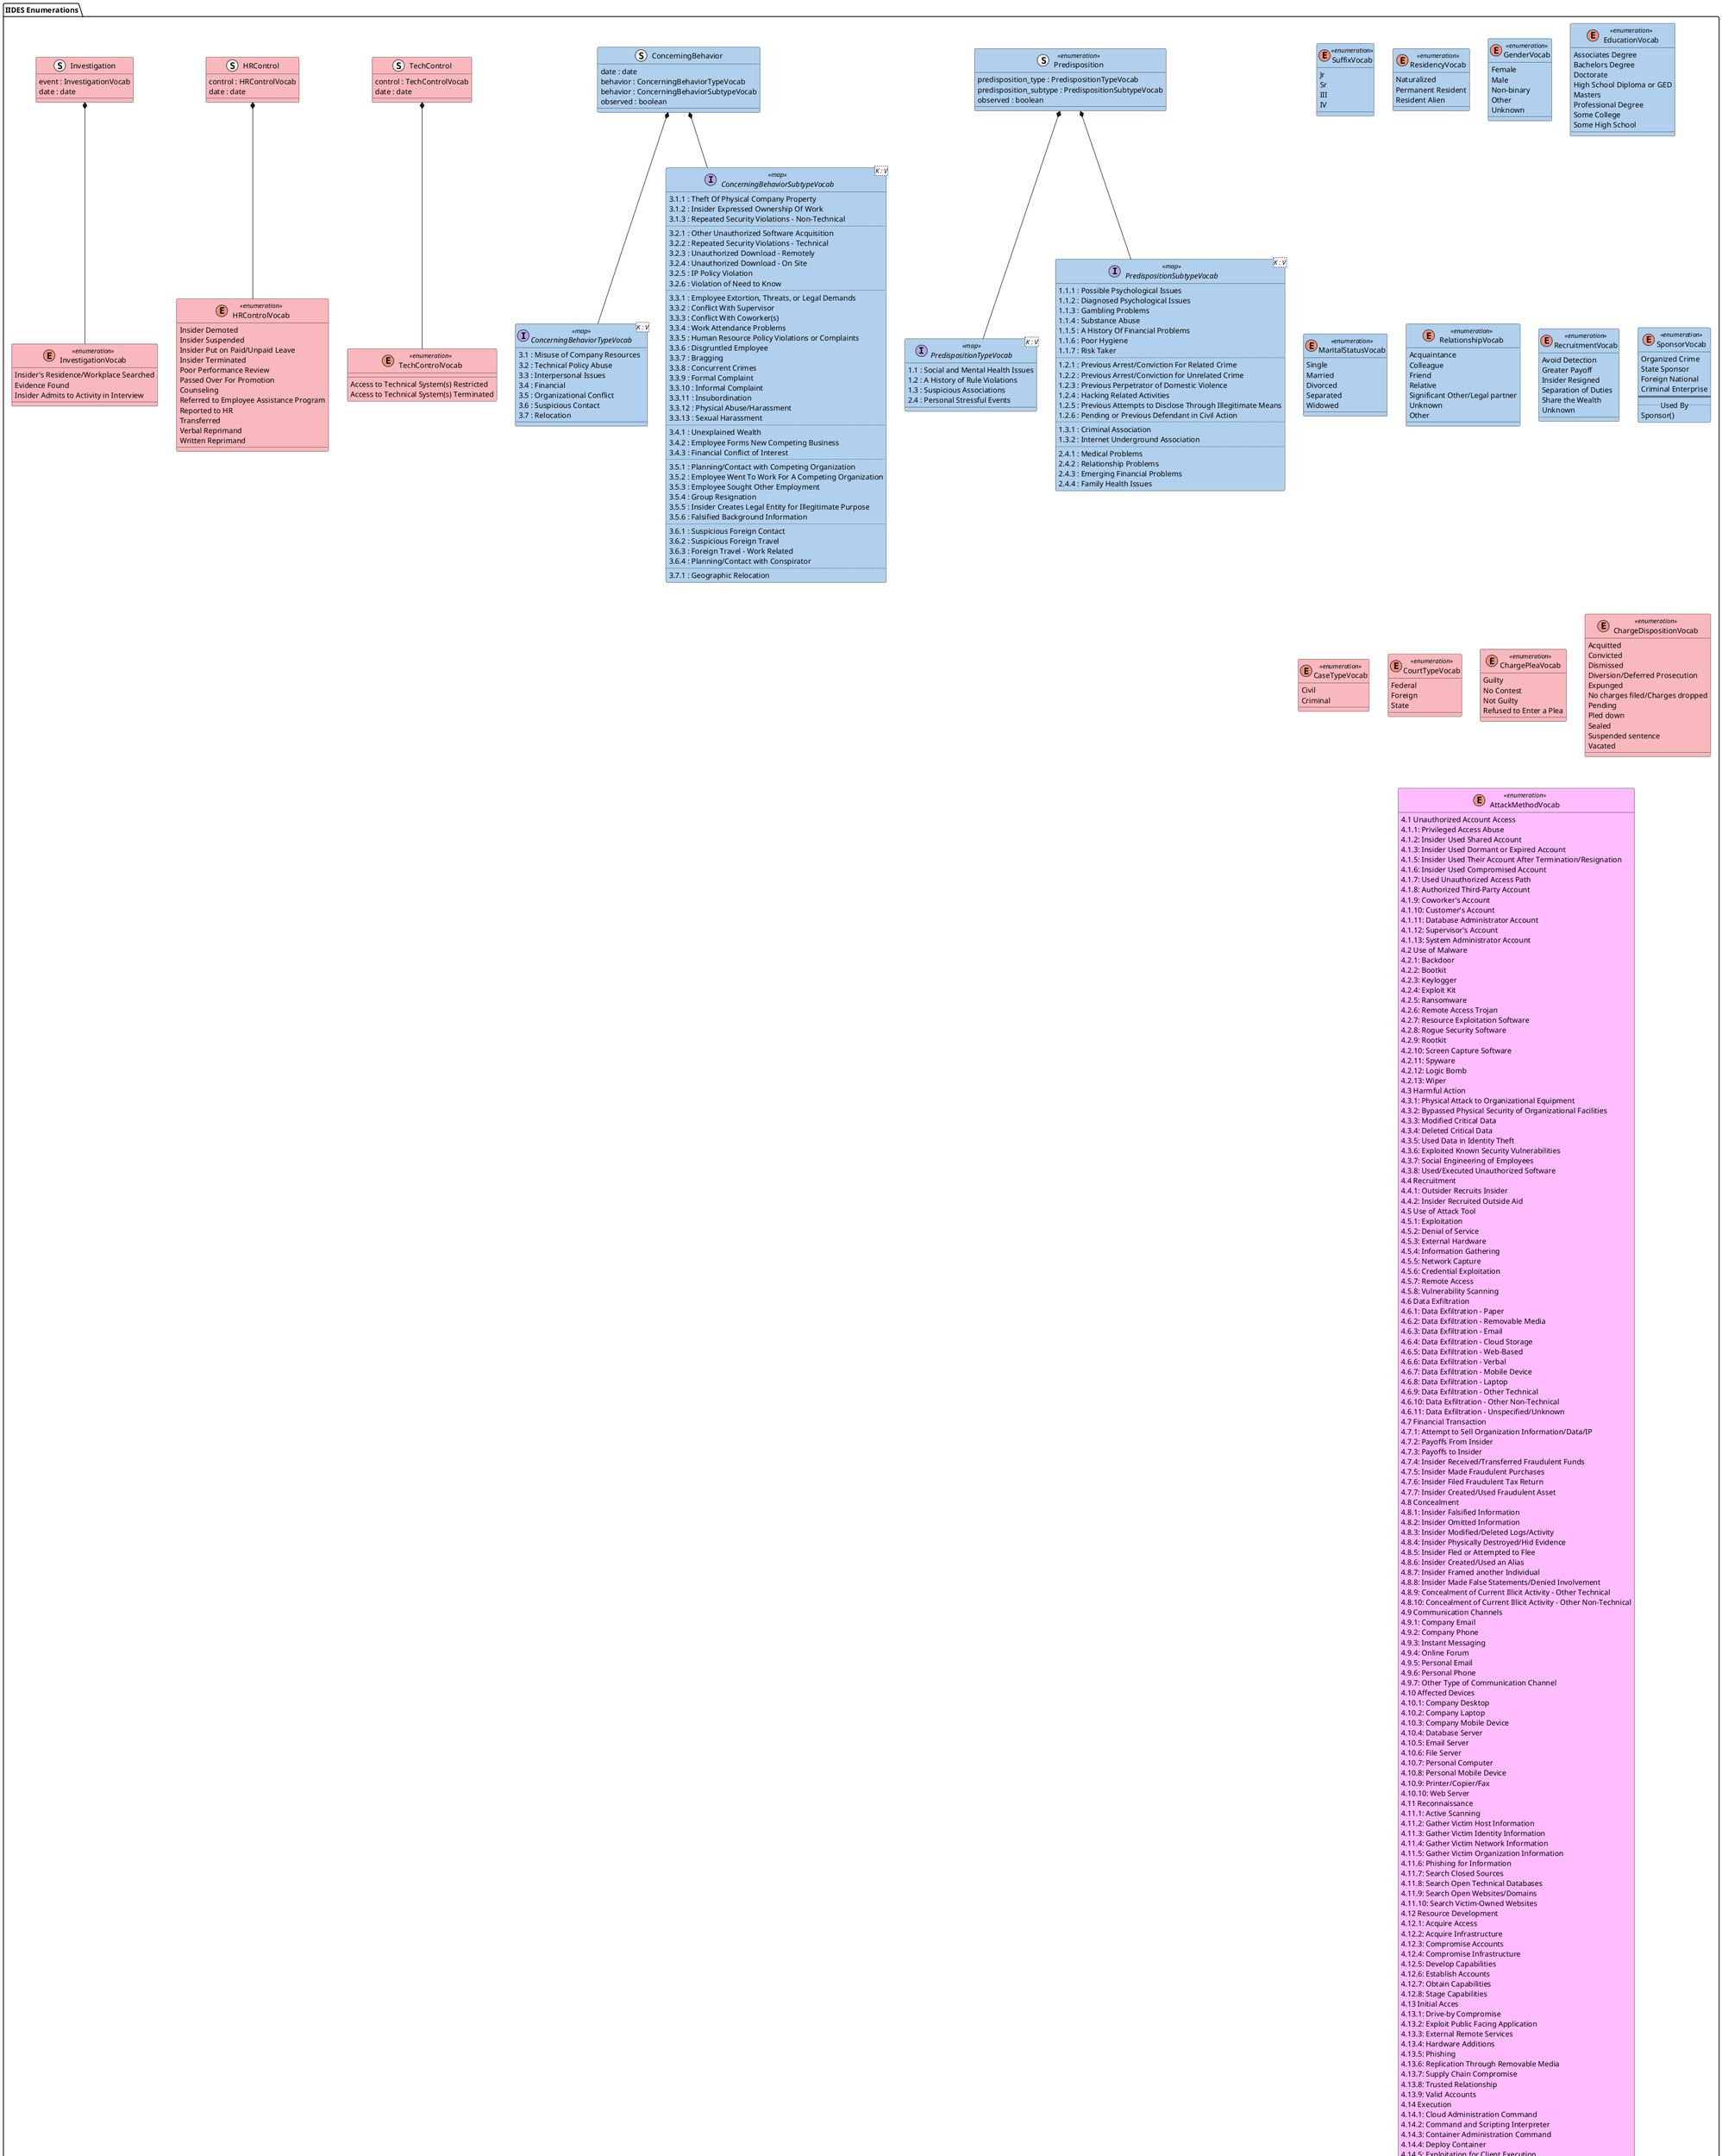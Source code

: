 @startuml IIDES_Enumerations
package "IIDES Enumerations" #FFF {

    enum SuffixVocab <<enumeration>> #b0d0ed {
        Jr
        Sr
        III
        IV
    }
    enum ResidencyVocab <<enumeration>> #b0d0ed {
        Naturalized
        Permanent Resident
        Resident Alien
    }
    enum GenderVocab <<enumeration>> #b0d0ed {
        Female
        Male
        Non-binary
        Other
        Unknown
    }
    enum EducationVocab <<enumeration>> #b0d0ed {
        Associates Degree
        Bachelors Degree
        Doctorate
        High School Diploma or GED
        Masters
        Professional Degree
        Some College
        Some High School
    }
    enum MaritalStatusVocab <<enumeration>> #b0d0ed {
        Single
        Married
        Divorced
        Separated
        Widowed
    }
    struct Predisposition <<enumeration>> #b0d0ed {
        predisposition_type : PredispositionTypeVocab
        predisposition_subtype : PredispositionSubtypeVocab
        observed : boolean
    }
    interface PredispositionTypeVocab<K : V> <<map>> #b0d0ed {
        1.1 : Social and Mental Health Issues
        1.2 : A History of Rule Violations
        1.3 : Suspicious Associations
        2.4 : Personal Stressful Events
    }
    interface PredispositionSubtypeVocab<K : V> <<map>> #b0d0ed {
        1.1.1 : Possible Psychological Issues
        1.1.2 : Diagnosed Psychological Issues
        1.1.3 : Gambling Problems
        1.1.4 : Substance Abuse
        1.1.5 : A History Of Financial Problems
        1.1.6 : Poor Hygiene
        1.1.7 : Risk Taker
        ..
        1.2.1 : Previous Arrest/Conviction For Related Crime
        1.2.2 : Previous Arrest/Conviction for Unrelated Crime
        1.2.3 : Previous Perpetrator of Domestic Violence
        1.2.4 : Hacking Related Activities
        1.2.5 : Previous Attempts to Disclose Through Illegitimate Means
        1.2.6 : Pending or Previous Defendant in Civil Action
        ..
        1.3.1 : Criminal Association
        1.3.2 : Internet Underground Association
        ..
        2.4.1 : Medical Problems
        2.4.2 : Relationship Problems
        2.4.3 : Emerging Financial Problems
        2.4.4 : Family Health Issues
    }
    Predisposition *-- PredispositionTypeVocab
    Predisposition *-- PredispositionSubtypeVocab
    struct ConcerningBehavior #b0d0ed {
        date : date
        behavior : ConcerningBehaviorTypeVocab
        behavior : ConcerningBehaviorSubtypeVocab
        observed : boolean
    }
    interface ConcerningBehaviorTypeVocab<K : V> <<map>> #b0d0ed {
        3.1 : Misuse of Company Resources
        3.2 : Technical Policy Abuse
        3.3 : Interpersonal Issues
        3.4 : Financial
        3.5 : Organizational Conflict
        3.6 : Suspicious Contact
        3.7 : Relocation
    }
    interface ConcerningBehaviorSubtypeVocab<K : V> <<map>> #b0d0ed {
        3.1.1 : Theft Of Physical Company Property
        3.1.2 : Insider Expressed Ownership Of Work
        3.1.3 : Repeated Security Violations - Non-Technical
        ..
        3.2.1 : Other Unauthorized Software Acquisition
        3.2.2 : Repeated Security Violations - Technical
        3.2.3 : Unauthorized Download - Remotely
        3.2.4 : Unauthorized Download - On Site
        3.2.5 : IP Policy Violation
        3.2.6 : Violation of Need to Know
        ..
        3.3.1 : Employee Extortion, Threats, or Legal Demands
        3.3.2 : Conflict With Supervisor
        3.3.3 : Conflict With Coworker(s)
        3.3.4 : Work Attendance Problems
        3.3.5 : Human Resource Policy Violations or Complaints
        3.3.6 : Disgruntled Employee
        3.3.7 : Bragging
        3.3.8 : Concurrent Crimes
        3.3.9 : Formal Complaint
        3.3.10 : Informal Complaint
        3.3.11 : Insubordination
        3.3.12 : Physical Abuse/Harassment
        3.3.13 : Sexual Harassment
        ..
        3.4.1 : Unexplained Wealth
        3.4.2 : Employee Forms New Competing Business
        3.4.3 : Financial Conflict of Interest
        ..
        3.5.1 : Planning/Contact with Competing Organization
        3.5.2 : Employee Went To Work For A Competing Organization
        3.5.3 : Employee Sought Other Employment
        3.5.4 : Group Resignation
        3.5.5 : Insider Creates Legal Entity for Illegitimate Purpose
        3.5.6 : Falsified Background Information
        ..
        3.6.1 : Suspicious Foreign Contact
        3.6.2 : Suspicious Foreign Travel
        3.6.3 : Foreign Travel - Work Related
        3.6.4 : Planning/Contact with Conspirator
        ..
        3.7.1 : Geographic Relocation
    }
    ConcerningBehavior *-- ConcerningBehaviorTypeVocab
    ConcerningBehavior *-- ConcerningBehaviorSubtypeVocab
    enum RelationshipVocab <<enumeration>> #b0d0ed {
        Acquaintance
        Colleague
        Friend
        Relative
        Significant Other/Legal partner
        Unknown
        Other
    }
    enum RecruitmentVocab <<enumeration>> #b0d0ed {
        Avoid Detection
        Greater Payoff
        Insider Resigned
        Separation of Duties
        Share the Wealth
        Unknown
    }
    enum SponsorVocab <<enumeration>> #b0d0ed {
        Organized Crime
        State Sponsor
        Foreign National
        Criminal Enterprise
        ==
        ..Used By..
        Sponsor()
    }
    enum CaseTypeVocab <<enumeration>> #f9b8bd {
        Civil
        Criminal
    }
    enum CourtTypeVocab <<enumeration>> #f9b8bd {
        Federal
        Foreign
        State
    }
    enum ChargePleaVocab <<enumeration>> #f9b8bd {
        Guilty
        No Contest
        Not Guilty
        Refused to Enter a Plea
    }
    enum ChargeDispositionVocab <<enumeration>> #f9b8bd {
        Acquitted
        Convicted
        Dismissed
        Diversion/Deferred Prosecution
        Expunged
        No charges filed/Charges dropped
        Pending
        Pled down
        Sealed
        Suspended sentence
        Vacated
    }
    struct TechControl #f9b8bd {
        control : TechControlVocab
        date : date
    }
    enum TechControlVocab <<enumeration>> #f9b8bd {
        Access to Technical System(s) Restricted
        Access to Technical System(s) Terminated
    }
    TechControl *-- TechControlVocab
    struct HRControl #f9b8bd {
        control : HRControlVocab
        date : date
    }
    enum HRControlVocab <<enumeration>> #f9b8bd {
        Insider Demoted
        Insider Suspended
        Insider Put on Paid/Unpaid Leave
        Insider Terminated
        Poor Performance Review
        Passed Over For Promotion
        Counseling
        Referred to Employee Assistance Program
        Reported to HR
        Transferred
        Verbal Reprimand
        Written Reprimand
    }
    HRControl *-- HRControlVocab
    enum InvestigatorVocab <<enumeration>> #f9b8bd {
        Incident Response Team
        Management
        Law Enforcement
        Internal Investigators
    }
    struct Investigation #f9b8bd {
        event : InvestigationVocab
        date : date
    }
    enum InvestigationVocab <<enumeration>> #f9b8bd {
        Insider's Residence/Workplace Searched
        Evidence Found
        Insider Admits to Activity in Interview
    }
    Investigation *-- InvestigationVocab

    enum AttackMethodVocab <<enumeration>> #FFBCFF {
        4.1 Unauthorized Account Access
4.1.1: Privileged Access Abuse
4.1.2: Insider Used Shared Account
4.1.3: Insider Used Dormant or Expired Account
4.1.4: Insider Used Unattended Workstation (Unsecured)
4.1.5: Insider Used Their Account After Termination/Resignation
4.1.6: Insider Used Compromised Account
4.1.7: Used Unauthorized Access Path
4.1.8: Authorized Third-Party Account
4.1.9: Coworker's Account
4.1.10: Customer's Account
4.1.11: Database Administrator Account
4.1.12: Supervisor's Account
4.1.13: System Administrator Account
4.2 Use of Malware
4.2.1: Backdoor
4.2.2: Bootkit
4.2.3: Keylogger
4.2.4: Exploit Kit
4.2.5: Ransomware
4.2.6: Remote Access Trojan
4.2.7: Resource Exploitation Software
4.2.8: Rogue Security Software
4.2.9: Rootkit
4.2.10: Screen Capture Software
4.2.11: Spyware
4.2.12: Logic Bomb
4.2.13: Wiper
4.3 Harmful Action
4.3.1: Physical Attack to Organizational Equipment
4.3.2: Bypassed Physical Security of Organizational Facilities
4.3.3: Modified Critical Data
4.3.4: Deleted Critical Data
4.3.5: Used Data in Identity Theft
4.3.6: Exploited Known Security Vulnerabilities
4.3.7: Social Engineering of Employees
4.3.8: Used/Executed Unauthorized Software
4.4 Recruitment
4.4.1: Outsider Recruits Insider
4.4.2: Insider Recruited Outside Aid
4.4.3: Insider Recruited Coworker(s)
4.4.4: Insider Recruited by Coworker(s)
4.5 Use of Attack Tool
4.5.1: Exploitation
4.5.2: Denial of Service
4.5.3: External Hardware 
4.5.4: Information Gathering
4.5.5: Network Capture
4.5.6: Credential Exploitation
4.5.7: Remote Access
4.5.8: Vulnerability Scanning
4.6 Data Exfiltration
4.6.1: Data Exfiltration - Paper
4.6.2: Data Exfiltration - Removable Media
4.6.3: Data Exfiltration - Email
4.6.4: Data Exfiltration - Cloud Storage
4.6.5: Data Exfiltration - Web-Based
4.6.6: Data Exfiltration - Verbal
4.6.7: Data Exfiltration - Mobile Device
4.6.8: Data Exfiltration - Laptop
4.6.9: Data Exfiltration - Other Technical
4.6.10: Data Exfiltration - Other Non-Technical
4.6.11: Data Exfiltration - Unspecified/Unknown
4.7 Financial Transaction
4.7.1: Attempt to Sell Organization Information/Data/IP
4.7.2: Payoffs From Insider
4.7.3: Payoffs to Insider
4.7.4: Insider Received/Transferred Fraudulent Funds
4.7.5: Insider Made Fraudulent Purchases
4.7.6: Insider Filed Fraudulent Tax Return
4.7.7: Insider Created/Used Fraudulent Asset
4.8 Concealment
4.8.1: Insider Falsified Information
4.8.2: Insider Omitted Information
4.8.3: Insider Modified/Deleted Logs/Activity
4.8.4: Insider Physically Destroyed/Hid Evidence
4.8.5: Insider Fled or Attempted to Flee
4.8.6: Insider Created/Used an Alias
4.8.7: Insider Framed another Individual
4.8.8: Insider Made False Statements/Denied Involvement
4.8.9: Concealment of Current Illicit Activity - Other Technical
4.8.10: Concealment of Current Illicit Activity - Other Non-Technical
4.9 Communication Channels
4.9.1: Company Email
4.9.2: Company Phone
4.9.3: Instant Messaging
4.9.4: Online Forum
4.9.5: Personal Email
4.9.6: Personal Phone
4.9.7: Other Type of Communication Channel
4.10 Affected Devices
4.10.1: Company Desktop
4.10.2: Company Laptop
4.10.3: Company Mobile Device
4.10.4: Database Server
4.10.5: Email Server
4.10.6: File Server
4.10.7: Personal Computer
4.10.8: Personal Mobile Device
4.10.9: Printer/Copier/Fax
4.10.10: Web Server
4.11 Reconnaissance
4.11.1: Active Scanning
4.11.2: Gather Victim Host Information
4.11.3: Gather Victim Identity Information
4.11.4: Gather Victim Network Information
4.11.5: Gather Victim Organization Information
4.11.6: Phishing for Information
4.11.7: Search Closed Sources
4.11.8: Search Open Technical Databases
4.11.9: Search Open Websites/Domains
4.11.10: Search Victim-Owned Websites
4.12 Resource Development
4.12.1: Acquire Access
4.12.2: Acquire Infrastructure
4.12.3: Compromise Accounts
4.12.4: Compromise Infrastructure
4.12.5: Develop Capabilities
4.12.6: Establish Accounts
4.12.7: Obtain Capabilities
4.12.8: Stage Capabilities
4.13 Initial Acces
4.13.1: Drive-by Compromise
4.13.2: Exploit Public Facing Application
4.13.3: External Remote Services
4.13.4: Hardware Additions
4.13.5: Phishing
4.13.6: Replication Through Removable Media
4.13.7: Supply Chain Compromise
4.13.8: Trusted Relationship
4.13.9: Valid Accounts
4.14 Execution
4.14.1: Cloud Administration Command
4.14.2: Command and Scripting Interpreter
4.14.3: Container Administration Command
4.14.4: Deploy Container
4.14.5: Exploitation for Client Execution
4.14.6: Inter-Process Communication (IPC)
4.14.7: Native Application Programming Interface (API)
4.14.8: Scheduled Task/Job
4.14.9: Serverless Execution
4.14.10: Shared Modules
4.14.11: Software Deployment Tools
4.14.12: System Services
4.14.13: User Execution
4.14.14: Windows Management Instrumentation (WMI)
4.15 Persistence
4.15.1: Account Manipulation
4.15.2: Background Intelligence Transfer Service (BITS)
4.15.3: Boot or Logon AutoStart Execution
4.15.4: Boot or Logon Initialization Scripts
4.15.5: Create or Modify System Process
4.15.6: Event Triggered Execution
4.15.7: External Remote Services
4.15.8: Hijack Execution Flow
4.15.9: Implant Internal Image
4.15.10: Modify Authentication Process
4.15.11: Office Application Startup
4.15.12: Pre-OS Boot
4.15.13: Server Software Component
4.15.14: Traffic Signaling
4.16 Privilege Escalation
4.16.1: Abuse Elevation Control Mechanism
4.16.2: Access Token Manipulation
4.16.3: Domain Policy Modification
4.16.4: Escape to Host
4.16.5: Exploitation for Privilege Escalation
4.17 Defense Evasion
4.17.1: Build Image on Host
4.17.2: Debugger Evasion
4.17.3: Deobfuscate/Decode Files
4.17.4: Direct Volume Access
4.17.5: Execution Guardrails
4.17.6: Exploitation for Defense Evasion
4.17.7: File and Directory Permissions Modification
4.17.8: Hide Artifacts
4.17.9: Impair Defenses
4.17.10: Indicator Removal
4.17.11: Indirect Command Execution
4.17.12: Masquerading
4.17.13: Modify Cloud Computer Infrastructure
4.17.14: Modify System Image
4.17.15: Network Boundary Bridging
4.17.16: Obfuscated Files or Information
4.17.17: Plist File Modification
4.17.18: Process Injection
4.17.19: Reflective Code Loading
4.17.20: Rogue Domain Controller
4.17.21: Rootkit
4.17.22: Subvert Trust Controls
4.17.23: System Binary Proxy Execution
4.17.24: System Script Proxy Execution
4.17.25: Template Injection
4.17.26: Trusted Developer Utilities Proxy Execution
4.17.27: Unused/Unsupported Cloud Regions
4.17.28: Use Alternate Authentication Material
4.17.29: Weaken Encryption
4.18 Credential Access
4.18.1: Adversary-in-the-Middle (AiTM)
4.18.2: Brute Force
4.18.3: Credentials from Password Stores
4.18.4: Exploitation for Credential Access
4.18.5: Forced Authentication
4.18.6: Forge Web Credentials
4.18.7: Input Capture
4.18.8: OS Credential Dumping
4.18.9: Steal Application Access Token
4.18.10: Steal or Forge Authentication Certificates
4.18.11: Steal or Forge Kerberos Tickets
4.18.12: Steal Web Session Cookie
4.18.13: Unsecured Credentials
4.19 Discovery
4.19.1: Account Discovery
4.19.2: Application Window Discovery
4.19.3: Browser Information Discovery
4.19.4: Cloud Infrastructure Discovery
4.19.5: Cloud Service Dashboard
4.19.6: Debugger Evasion
4.19.7: Device Driver Discovery
4.19.8: Domain Trust Discovery
4.19.9: File and Directory Discovery
4.19.10: Group Policy Discovery
4.19.11: Network Service Discovery
4.19.12: Network Share Discovery
4.19.13: Password Policy Discovery
4.19.14: Peripheral Device Discovery
4.19.15: Permission Groups Discovery
4.19.16: Process Discovery
4.19.17: Query Registry
4.19.18: Remote System Discovery
4.19.19: Software Discovery
4.19.20: System Location Discovery
4.19.21: Systen Network Configuration Discovery
4.19.22: System Network Connection Discovery
4.19.23: System Owner/User Discovery
4.19.24: System Time Discovery
4.20 Lateral Movement
4.20.1: Exploitation of Remote Services
4.20.2: Lateral Tool Transfer
4.20.3: Remote Service Session Hijacking
4.20.4: Taint Shared Content
4.21 Collection
4.21.1: Archive Collected Data
4.21.2: Audio Capture
4.21.3: Automated Collection
4.21.4: Browser Session Hijacking
4.21.5: Clipboard Data
4.21.6: Data from Local System
4.21.7: Data from Network Shared Drive
4.21.8: Data from Removable Media
4.21.9: Data Staged
4.21.10: Email Collection
4.21.11: Input Capture
4.21.12: Screen Capture
4.21.13: Video Capture
4.22 Command Control
4.22.1: Application Layer Protocol
4.22.2: Communication Through Removable Media
4.22.3: Data Encoding
4.22.4: Dynamic Resolution
4.22.5: Encrypted Channel
4.22.6: Fallback Channels
4.22.7: Ingress Tool Transfer
4.22.8: Multi-Stage Channels
4.22.9: Non-Application Layer Protocol
4.22.10: Non-Standard Port
4.22.11: Protocol Tunneling
4.22.12: Proxy
4.23 Exfiltration
4.23.1: Automated Exfiltration
4.23.2: Data Transfer Size Limits
4.23.3: Exfiltration Over C2 Channel
4.23.4: Exfiltration Over Other Network Medium
4.23.5: Transfer Data to Cloud Account
4.24 Impact
4.24.1: Account Access Removal
4.24.2: Data Destruction
4.24.3: Defacement
4.24.4: Disk Wipe
4.24.5: Endpoint Denial of Service
4.24.6: Firmware Corruption
4.24.7: Inhibit System Recovery
4.24.8: Network Denial of Service
4.24.9: Service Stop
4.24.10: System Shutdown/Reboot
    }
}
@enduml